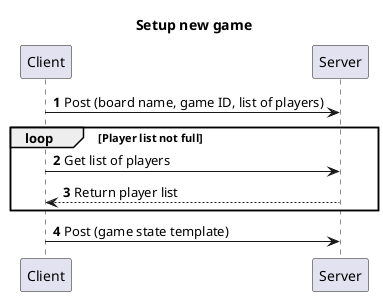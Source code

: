 @startuml
'https://plantuml.com/sequence-diagram

autonumber
title Setup new game

Client -> Server: Post (board name, game ID, list of players)
loop Player list not full
Client -> Server: Get list of players
Server --> Client: Return player list
end

Client -> Server: Post (game state template)
@enduml